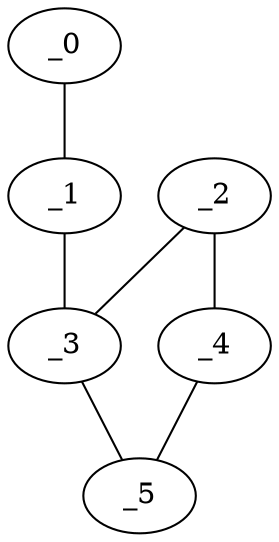 graph HP1_0138 {
	_0	 [x="1.53607",
		y="2.87086"];
	_1	 [x="1.12985",
		y="0.633784"];
	_0 -- _1;
	_3	 [x="1.9764",
		y="3.12575"];
	_1 -- _3;
	_2	 [x="2.17189",
		y="0.501849"];
	_2 -- _3;
	_4	 [x="0.839391",
		y="1.89859"];
	_2 -- _4;
	_5	 [x="2.27842",
		y="2.18902"];
	_3 -- _5;
	_4 -- _5;
}
